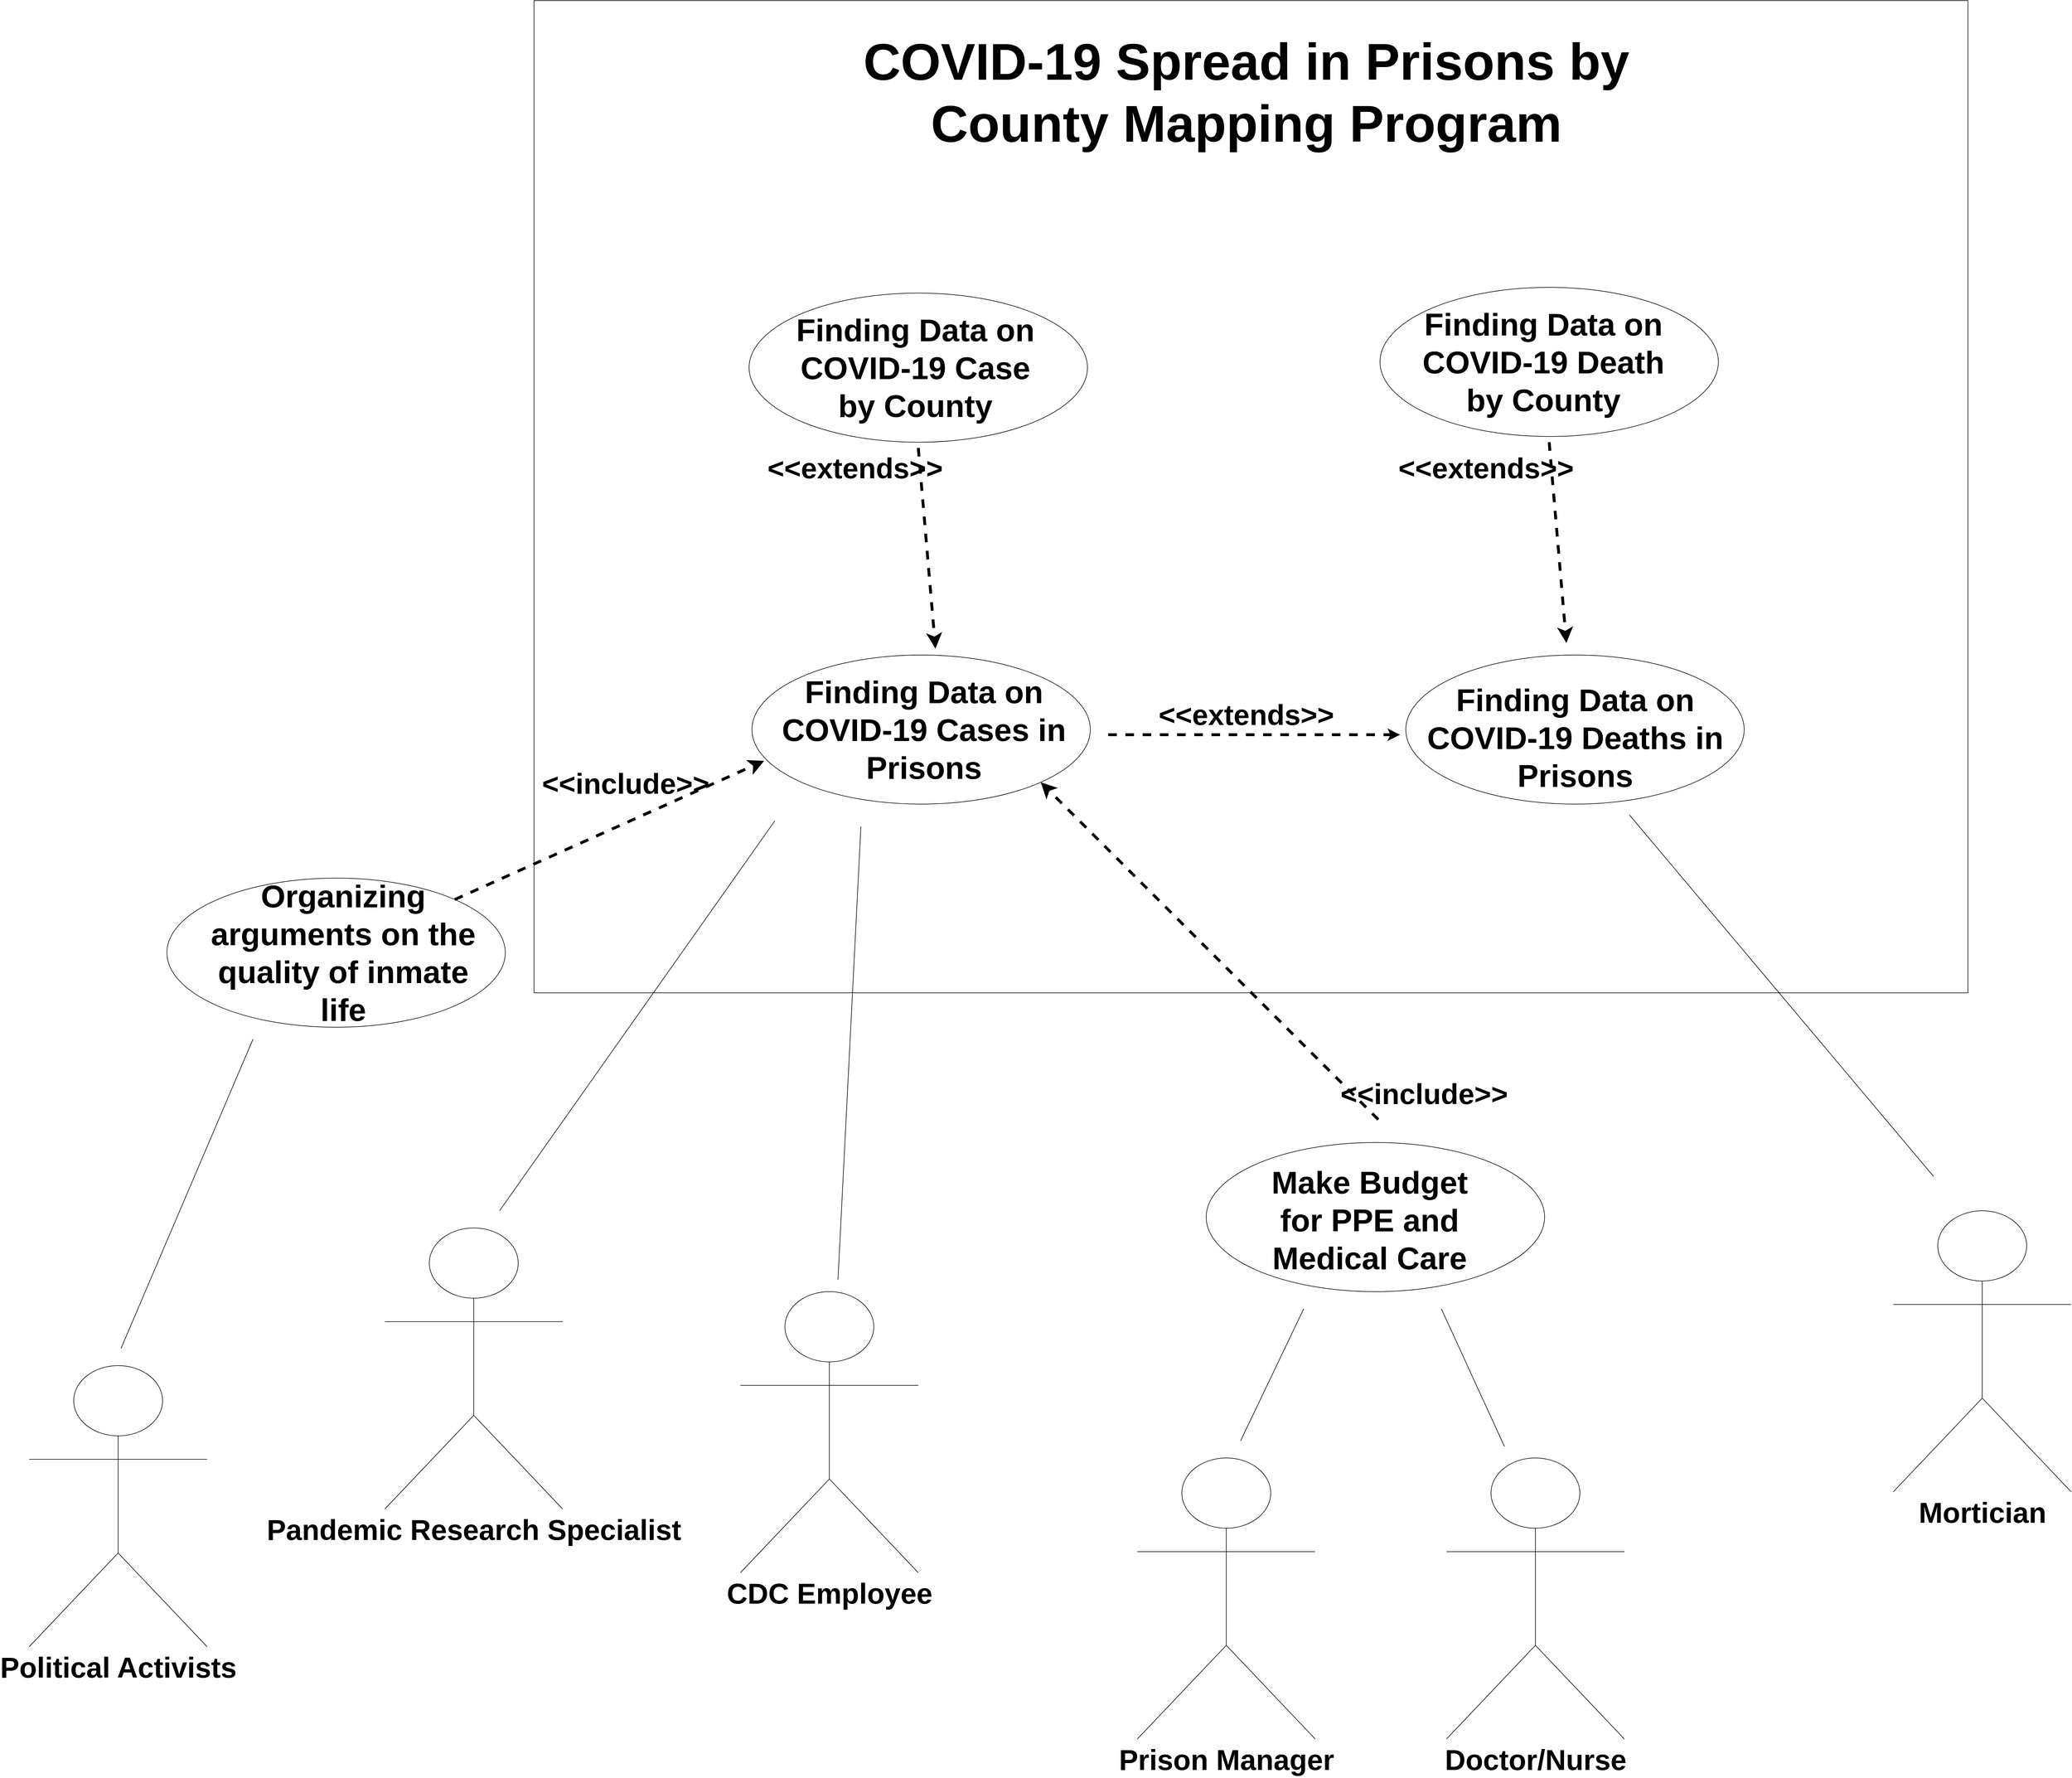 <mxfile version="13.7.9" type="github">
  <diagram name="Page-1" id="efa7a0a1-bf9b-a30e-e6df-94a7791c09e9">
    <mxGraphModel dx="8213" dy="5551" grid="1" gridSize="10" guides="1" tooltips="1" connect="1" arrows="0" fold="1" page="1" pageScale="1" pageWidth="826" pageHeight="1169" background="#ffffff" math="0" shadow="0">
      <root>
        <mxCell id="0" />
        <mxCell id="1" parent="0" />
        <mxCell id="Hv8IBSRjTYZ65yWQU2d2-154" value="" style="rounded=0;whiteSpace=wrap;html=1;fillColor=none;fontSize=30;" parent="1" vertex="1">
          <mxGeometry x="220" y="-2310" width="2500" height="1730" as="geometry" />
        </mxCell>
        <mxCell id="Hv8IBSRjTYZ65yWQU2d2-122" value="" style="ellipse;whiteSpace=wrap;html=1;fontSize=26;" parent="1" vertex="1">
          <mxGeometry x="600" y="-1169" width="590" height="260" as="geometry" />
        </mxCell>
        <mxCell id="Hv8IBSRjTYZ65yWQU2d2-123" value="&lt;b&gt;&lt;font style=&quot;font-size: 55px&quot;&gt;Finding Data on COVID-19 Cases in Prisons&lt;/font&gt;&lt;/b&gt;" style="text;html=1;strokeColor=none;fillColor=none;align=center;verticalAlign=middle;whiteSpace=wrap;rounded=0;fontSize=47;" parent="1" vertex="1">
          <mxGeometry x="650" y="-1104" width="500" height="130" as="geometry" />
        </mxCell>
        <mxCell id="Hv8IBSRjTYZ65yWQU2d2-125" value="&lt;font style=&quot;font-size: 50px&quot;&gt;&lt;b&gt;CDC Employee&lt;/b&gt;&lt;/font&gt;" style="shape=umlActor;verticalLabelPosition=bottom;verticalAlign=top;html=1;fontSize=38;" parent="1" vertex="1">
          <mxGeometry x="580" y="-59" width="310" height="490" as="geometry" />
        </mxCell>
        <mxCell id="Hv8IBSRjTYZ65yWQU2d2-126" value="" style="endArrow=none;html=1;fontSize=47;" parent="1" edge="1">
          <mxGeometry width="50" height="50" relative="1" as="geometry">
            <mxPoint x="640" y="-880" as="sourcePoint" />
            <mxPoint x="160" y="-200" as="targetPoint" />
          </mxGeometry>
        </mxCell>
        <mxCell id="Hv8IBSRjTYZ65yWQU2d2-128" value="&lt;font style=&quot;font-size: 50px&quot;&gt;&lt;b&gt;Pandemic Research Specialist&lt;/b&gt;&lt;/font&gt;" style="shape=umlActor;verticalLabelPosition=bottom;verticalAlign=top;html=1;fontSize=38;" parent="1" vertex="1">
          <mxGeometry x="-40" y="-170" width="310" height="490" as="geometry" />
        </mxCell>
        <mxCell id="Hv8IBSRjTYZ65yWQU2d2-129" value="" style="endArrow=none;html=1;fontSize=38;" parent="1" edge="1">
          <mxGeometry width="50" height="50" relative="1" as="geometry">
            <mxPoint x="750" y="-80" as="sourcePoint" />
            <mxPoint x="790" y="-870" as="targetPoint" />
            <Array as="points" />
          </mxGeometry>
        </mxCell>
        <mxCell id="Hv8IBSRjTYZ65yWQU2d2-130" value="&lt;font style=&quot;font-size: 50px&quot;&gt;&lt;b&gt;Prison Manager&lt;/b&gt;&lt;/font&gt;" style="shape=umlActor;verticalLabelPosition=bottom;verticalAlign=top;html=1;fontSize=38;" parent="1" vertex="1">
          <mxGeometry x="1272" y="231" width="310" height="490" as="geometry" />
        </mxCell>
        <mxCell id="Hv8IBSRjTYZ65yWQU2d2-132" value="" style="ellipse;whiteSpace=wrap;html=1;fontSize=26;" parent="1" vertex="1">
          <mxGeometry x="1392" y="-319" width="590" height="260" as="geometry" />
        </mxCell>
        <mxCell id="Hv8IBSRjTYZ65yWQU2d2-133" value="" style="endArrow=none;html=1;fontSize=38;" parent="1" edge="1">
          <mxGeometry width="50" height="50" relative="1" as="geometry">
            <mxPoint x="1452" y="201" as="sourcePoint" />
            <mxPoint x="1562" y="-29" as="targetPoint" />
          </mxGeometry>
        </mxCell>
        <mxCell id="Hv8IBSRjTYZ65yWQU2d2-134" value="&lt;b&gt;&lt;font style=&quot;font-size: 55px&quot;&gt;Make Budget for PPE and Medical Care&lt;/font&gt;&lt;/b&gt;" style="text;html=1;strokeColor=none;fillColor=none;align=center;verticalAlign=middle;whiteSpace=wrap;rounded=0;fontSize=47;" parent="1" vertex="1">
          <mxGeometry x="1487" y="-249" width="380" height="130" as="geometry" />
        </mxCell>
        <mxCell id="Hv8IBSRjTYZ65yWQU2d2-136" value="" style="endArrow=classic;dashed=1;endFill=1;endSize=12;html=1;fontSize=38;spacing=5;spacingTop=16;fontStyle=0;strokeWidth=5;startArrow=none;startFill=0;entryX=1;entryY=1;entryDx=0;entryDy=0;" parent="1" target="Hv8IBSRjTYZ65yWQU2d2-122" edge="1">
          <mxGeometry width="160" relative="1" as="geometry">
            <mxPoint x="1692" y="-359" as="sourcePoint" />
            <mxPoint x="1412" y="-880" as="targetPoint" />
          </mxGeometry>
        </mxCell>
        <mxCell id="Hv8IBSRjTYZ65yWQU2d2-138" value="&lt;font style=&quot;font-size: 50px&quot;&gt;&lt;b&gt;&amp;lt;&amp;lt;include&amp;gt;&amp;gt;&lt;/b&gt;&lt;/font&gt;" style="text;html=1;strokeColor=none;fillColor=none;align=center;verticalAlign=middle;whiteSpace=wrap;rounded=0;fontSize=30;rotation=0;" parent="1" vertex="1">
          <mxGeometry x="1582" y="-469" width="380" height="130" as="geometry" />
        </mxCell>
        <mxCell id="Hv8IBSRjTYZ65yWQU2d2-139" value="&lt;font style=&quot;font-size: 50px&quot;&gt;&lt;b&gt;Doctor/Nurse&lt;/b&gt;&lt;/font&gt;" style="shape=umlActor;verticalLabelPosition=bottom;verticalAlign=top;html=1;fontSize=38;" parent="1" vertex="1">
          <mxGeometry x="1811" y="231" width="310" height="490" as="geometry" />
        </mxCell>
        <mxCell id="Hv8IBSRjTYZ65yWQU2d2-140" value="" style="endArrow=none;html=1;strokeWidth=1;fontSize=30;" parent="1" edge="1">
          <mxGeometry width="50" height="50" relative="1" as="geometry">
            <mxPoint x="1912" y="211" as="sourcePoint" />
            <mxPoint x="1802" y="-29" as="targetPoint" />
          </mxGeometry>
        </mxCell>
        <mxCell id="Hv8IBSRjTYZ65yWQU2d2-142" value="&lt;font size=&quot;1&quot;&gt;&lt;b style=&quot;font-size: 90px&quot;&gt;COVID-19 Spread in Prisons by County Mapping Program&lt;/b&gt;&lt;/font&gt;" style="text;html=1;strokeColor=none;fillColor=none;align=center;verticalAlign=middle;whiteSpace=wrap;rounded=0;fontSize=30;" parent="1" vertex="1">
          <mxGeometry x="640" y="-2230" width="1644" height="160" as="geometry" />
        </mxCell>
        <mxCell id="Hv8IBSRjTYZ65yWQU2d2-144" value="" style="endArrow=none;html=1;strokeWidth=5;fontSize=30;dashed=1;startArrow=classic;startFill=1;" parent="1" edge="1">
          <mxGeometry width="50" height="50" relative="1" as="geometry">
            <mxPoint x="1730" y="-1030" as="sourcePoint" />
            <mxPoint x="1210" y="-1030" as="targetPoint" />
          </mxGeometry>
        </mxCell>
        <mxCell id="Hv8IBSRjTYZ65yWQU2d2-145" value="&lt;b&gt;&lt;font style=&quot;font-size: 50px&quot;&gt;&amp;lt;&amp;lt;extends&amp;gt;&amp;gt;&lt;/font&gt;&lt;/b&gt;" style="text;html=1;strokeColor=none;fillColor=none;align=center;verticalAlign=middle;whiteSpace=wrap;rounded=0;fontSize=30;rotation=0;" parent="1" vertex="1">
          <mxGeometry x="1272" y="-1130" width="380" height="130" as="geometry" />
        </mxCell>
        <mxCell id="Hv8IBSRjTYZ65yWQU2d2-146" value="" style="ellipse;whiteSpace=wrap;html=1;fontSize=26;" parent="1" vertex="1">
          <mxGeometry x="1740" y="-1169" width="590" height="260" as="geometry" />
        </mxCell>
        <mxCell id="Hv8IBSRjTYZ65yWQU2d2-147" value="&lt;font style=&quot;font-size: 55px&quot;&gt;&lt;b&gt;Finding Data on COVID-19 Deaths in Prisons&lt;/b&gt;&lt;/font&gt;" style="text;html=1;strokeColor=none;fillColor=none;align=center;verticalAlign=middle;whiteSpace=wrap;rounded=0;fontSize=47;" parent="1" vertex="1">
          <mxGeometry x="1757.5" y="-1090" width="555" height="130" as="geometry" />
        </mxCell>
        <mxCell id="Hv8IBSRjTYZ65yWQU2d2-149" value="" style="ellipse;whiteSpace=wrap;html=1;fontSize=26;" parent="1" vertex="1">
          <mxGeometry x="595" y="-1800" width="590" height="260" as="geometry" />
        </mxCell>
        <mxCell id="Hv8IBSRjTYZ65yWQU2d2-150" value="&lt;b&gt;&lt;font style=&quot;font-size: 55px&quot;&gt;Finding Data on COVID-19 Case by County&lt;/font&gt;&lt;/b&gt;" style="text;html=1;strokeColor=none;fillColor=none;align=center;verticalAlign=middle;whiteSpace=wrap;rounded=0;fontSize=47;" parent="1" vertex="1">
          <mxGeometry x="650" y="-1735" width="470" height="130" as="geometry" />
        </mxCell>
        <mxCell id="Hv8IBSRjTYZ65yWQU2d2-152" value="" style="endArrow=classic;dashed=1;endFill=1;endSize=12;html=1;fontSize=38;spacing=5;spacingTop=16;fontStyle=0;strokeWidth=5;startArrow=none;startFill=0;" parent="1" edge="1">
          <mxGeometry width="160" relative="1" as="geometry">
            <mxPoint x="890" y="-1530" as="sourcePoint" />
            <mxPoint x="920" y="-1180" as="targetPoint" />
          </mxGeometry>
        </mxCell>
        <mxCell id="Hv8IBSRjTYZ65yWQU2d2-153" value="&lt;b&gt;&lt;font style=&quot;font-size: 50px&quot;&gt;&amp;lt;&amp;lt;extends&amp;gt;&amp;gt;&lt;/font&gt;&lt;/b&gt;" style="text;html=1;strokeColor=none;fillColor=none;align=center;verticalAlign=middle;whiteSpace=wrap;rounded=0;fontSize=30;rotation=0;" parent="1" vertex="1">
          <mxGeometry x="590" y="-1560" width="380" height="130" as="geometry" />
        </mxCell>
        <mxCell id="Hv8IBSRjTYZ65yWQU2d2-155" value="&lt;b&gt;&lt;font style=&quot;font-size: 50px&quot;&gt;Mortician&lt;/font&gt;&lt;/b&gt;" style="shape=umlActor;verticalLabelPosition=bottom;verticalAlign=top;html=1;fontSize=38;" parent="1" vertex="1">
          <mxGeometry x="2590" y="-200" width="310" height="490" as="geometry" />
        </mxCell>
        <mxCell id="Hv8IBSRjTYZ65yWQU2d2-156" value="" style="endArrow=none;html=1;strokeWidth=1;fontSize=30;" parent="1" edge="1">
          <mxGeometry width="50" height="50" relative="1" as="geometry">
            <mxPoint x="2660" y="-260" as="sourcePoint" />
            <mxPoint x="2130" y="-890" as="targetPoint" />
          </mxGeometry>
        </mxCell>
        <mxCell id="Hv8IBSRjTYZ65yWQU2d2-157" value="" style="ellipse;whiteSpace=wrap;html=1;fontSize=26;" parent="1" vertex="1">
          <mxGeometry x="1695" y="-1810" width="590" height="260" as="geometry" />
        </mxCell>
        <mxCell id="Hv8IBSRjTYZ65yWQU2d2-158" value="&lt;b&gt;&lt;font style=&quot;font-size: 55px&quot;&gt;Finding Data on COVID-19 Death by County&lt;/font&gt;&lt;/b&gt;" style="text;html=1;strokeColor=none;fillColor=none;align=center;verticalAlign=middle;whiteSpace=wrap;rounded=0;fontSize=47;" parent="1" vertex="1">
          <mxGeometry x="1750" y="-1745" width="460" height="130" as="geometry" />
        </mxCell>
        <mxCell id="Hv8IBSRjTYZ65yWQU2d2-159" value="" style="endArrow=classic;dashed=1;endFill=1;endSize=12;html=1;fontSize=38;spacing=5;spacingTop=16;fontStyle=0;strokeWidth=5;startArrow=none;startFill=0;" parent="1" edge="1">
          <mxGeometry width="160" relative="1" as="geometry">
            <mxPoint x="1990" y="-1540" as="sourcePoint" />
            <mxPoint x="2020" y="-1190" as="targetPoint" />
          </mxGeometry>
        </mxCell>
        <mxCell id="Hv8IBSRjTYZ65yWQU2d2-160" value="&lt;b&gt;&lt;font style=&quot;font-size: 50px&quot;&gt;&amp;lt;&amp;lt;extends&amp;gt;&amp;gt;&lt;/font&gt;&lt;/b&gt;" style="text;html=1;strokeColor=none;fillColor=none;align=center;verticalAlign=middle;whiteSpace=wrap;rounded=0;fontSize=30;rotation=0;" parent="1" vertex="1">
          <mxGeometry x="1690" y="-1550" width="380" height="110" as="geometry" />
        </mxCell>
        <mxCell id="Hv8IBSRjTYZ65yWQU2d2-161" value="&lt;font style=&quot;font-size: 50px&quot;&gt;&lt;b&gt;Political Activists&lt;/b&gt;&lt;/font&gt;" style="shape=umlActor;verticalLabelPosition=bottom;verticalAlign=top;html=1;" parent="1" vertex="1">
          <mxGeometry x="-660" y="70" width="310" height="490" as="geometry" />
        </mxCell>
        <mxCell id="Hv8IBSRjTYZ65yWQU2d2-163" value="" style="endArrow=none;html=1;strokeWidth=1;fontSize=30;" parent="1" edge="1">
          <mxGeometry width="50" height="50" relative="1" as="geometry">
            <mxPoint x="-500" y="40" as="sourcePoint" />
            <mxPoint x="-270" y="-499" as="targetPoint" />
            <Array as="points" />
          </mxGeometry>
        </mxCell>
        <mxCell id="Hv8IBSRjTYZ65yWQU2d2-164" value="" style="ellipse;whiteSpace=wrap;html=1;fontSize=26;" parent="1" vertex="1">
          <mxGeometry x="-420" y="-780" width="590" height="260" as="geometry" />
        </mxCell>
        <mxCell id="Hv8IBSRjTYZ65yWQU2d2-165" value="&lt;font style=&quot;font-size: 55px&quot;&gt;&lt;b&gt;Organizing arguments on the quality of inmate life&lt;/b&gt;&lt;/font&gt;" style="text;html=1;strokeColor=none;fillColor=none;align=center;verticalAlign=middle;whiteSpace=wrap;rounded=0;fontSize=47;" parent="1" vertex="1">
          <mxGeometry x="-365" y="-715" width="505" height="130" as="geometry" />
        </mxCell>
        <mxCell id="Hv8IBSRjTYZ65yWQU2d2-166" value="" style="endArrow=classic;dashed=1;endFill=1;endSize=12;html=1;fontSize=38;spacing=5;spacingTop=16;fontStyle=0;strokeWidth=5;startArrow=none;startFill=0;entryX=0.036;entryY=0.71;entryDx=0;entryDy=0;entryPerimeter=0;" parent="1" source="Hv8IBSRjTYZ65yWQU2d2-164" target="Hv8IBSRjTYZ65yWQU2d2-122" edge="1">
          <mxGeometry width="160" relative="1" as="geometry">
            <mxPoint x="-30" y="-974" as="sourcePoint" />
            <mxPoint x="580" y="-1150" as="targetPoint" />
          </mxGeometry>
        </mxCell>
        <mxCell id="Hv8IBSRjTYZ65yWQU2d2-167" value="&lt;b&gt;&lt;font style=&quot;font-size: 50px&quot;&gt;&amp;lt;&amp;lt;include&amp;gt;&amp;gt;&lt;/font&gt;&lt;/b&gt;" style="text;html=1;strokeColor=none;fillColor=none;align=center;verticalAlign=middle;whiteSpace=wrap;rounded=0;fontSize=30;rotation=0;" parent="1" vertex="1">
          <mxGeometry x="190" y="-1010" width="380" height="130" as="geometry" />
        </mxCell>
      </root>
    </mxGraphModel>
  </diagram>
</mxfile>
